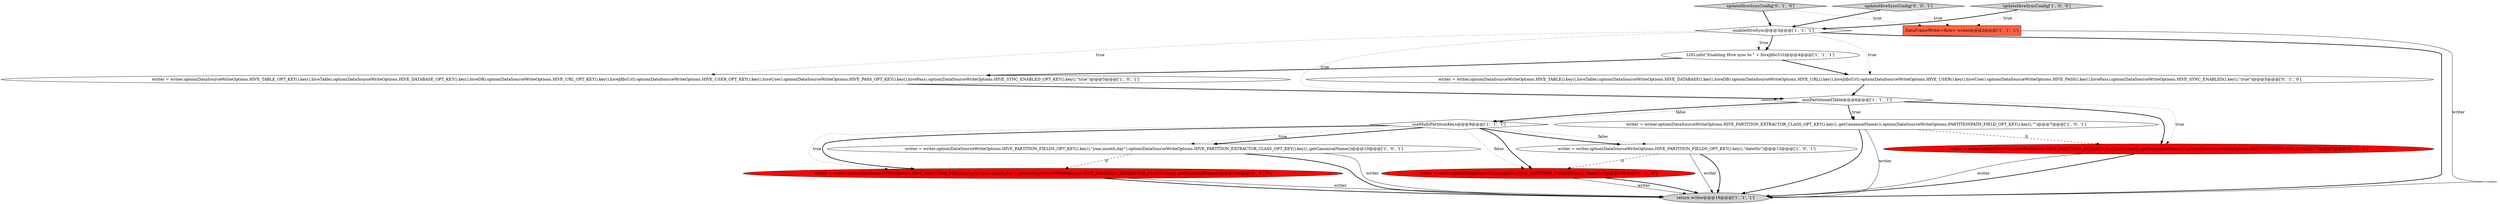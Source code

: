 digraph {
0 [style = filled, label = "writer = writer.option(DataSourceWriteOptions.HIVE_TABLE_OPT_KEY().key(),hiveTable).option(DataSourceWriteOptions.HIVE_DATABASE_OPT_KEY().key(),hiveDB).option(DataSourceWriteOptions.HIVE_URL_OPT_KEY().key(),hiveJdbcUrl).option(DataSourceWriteOptions.HIVE_USER_OPT_KEY().key(),hiveUser).option(DataSourceWriteOptions.HIVE_PASS_OPT_KEY().key(),hivePass).option(DataSourceWriteOptions.HIVE_SYNC_ENABLED_OPT_KEY().key(),\"true\")@@@5@@@['1', '0', '1']", fillcolor = white, shape = ellipse image = "AAA0AAABBB1BBB"];
10 [style = filled, label = "useMultiPartitionKeys@@@9@@@['1', '1', '1']", fillcolor = white, shape = diamond image = "AAA0AAABBB1BBB"];
14 [style = filled, label = "writer = writer.option(DataSourceWriteOptions.HIVE_PARTITION_FIELDS().key(),\"dateStr\")@@@13@@@['0', '1', '0']", fillcolor = red, shape = ellipse image = "AAA1AAABBB2BBB"];
3 [style = filled, label = "enableHiveSync@@@3@@@['1', '1', '1']", fillcolor = white, shape = diamond image = "AAA0AAABBB1BBB"];
12 [style = filled, label = "updateHiveSyncConfig['0', '1', '0']", fillcolor = lightgray, shape = diamond image = "AAA0AAABBB2BBB"];
15 [style = filled, label = "writer = writer.option(DataSourceWriteOptions.HIVE_PARTITION_FIELDS().key(),\"year,month,day\").option(DataSourceWriteOptions.HIVE_PARTITION_EXTRACTOR_CLASS().key(),.getCanonicalName())@@@10@@@['0', '1', '0']", fillcolor = red, shape = ellipse image = "AAA1AAABBB2BBB"];
1 [style = filled, label = "LOG.info(\"Enabling Hive sync to \" + hiveJdbcUrl)@@@4@@@['1', '1', '1']", fillcolor = white, shape = ellipse image = "AAA0AAABBB1BBB"];
8 [style = filled, label = "nonPartitionedTable@@@6@@@['1', '1', '1']", fillcolor = white, shape = diamond image = "AAA0AAABBB1BBB"];
2 [style = filled, label = "DataFrameWriter<Row> writer@@@2@@@['1', '1', '1']", fillcolor = tomato, shape = box image = "AAA0AAABBB1BBB"];
4 [style = filled, label = "updateHiveSyncConfig['1', '0', '0']", fillcolor = lightgray, shape = diamond image = "AAA0AAABBB1BBB"];
5 [style = filled, label = "writer = writer.option(DataSourceWriteOptions.HIVE_PARTITION_FIELDS_OPT_KEY().key(),\"dateStr\")@@@13@@@['1', '0', '1']", fillcolor = white, shape = ellipse image = "AAA0AAABBB1BBB"];
6 [style = filled, label = "return writer@@@16@@@['1', '1', '1']", fillcolor = lightgray, shape = ellipse image = "AAA0AAABBB1BBB"];
9 [style = filled, label = "writer = writer.option(DataSourceWriteOptions.HIVE_PARTITION_EXTRACTOR_CLASS_OPT_KEY().key(),.getCanonicalName()).option(DataSourceWriteOptions.PARTITIONPATH_FIELD_OPT_KEY().key(),\"\")@@@7@@@['1', '0', '1']", fillcolor = white, shape = ellipse image = "AAA0AAABBB1BBB"];
11 [style = filled, label = "writer = writer.option(DataSourceWriteOptions.HIVE_PARTITION_EXTRACTOR_CLASS().key(),.getCanonicalName()).option(DataSourceWriteOptions.PARTITIONPATH_FIELD().key(),\"\")@@@7@@@['0', '1', '0']", fillcolor = red, shape = ellipse image = "AAA1AAABBB2BBB"];
13 [style = filled, label = "writer = writer.option(DataSourceWriteOptions.HIVE_TABLE().key(),hiveTable).option(DataSourceWriteOptions.HIVE_DATABASE().key(),hiveDB).option(DataSourceWriteOptions.HIVE_URL().key(),hiveJdbcUrl).option(DataSourceWriteOptions.HIVE_USER().key(),hiveUser).option(DataSourceWriteOptions.HIVE_PASS().key(),hivePass).option(DataSourceWriteOptions.HIVE_SYNC_ENABLED().key(),\"true\")@@@5@@@['0', '1', '0']", fillcolor = white, shape = ellipse image = "AAA0AAABBB2BBB"];
7 [style = filled, label = "writer = writer.option(DataSourceWriteOptions.HIVE_PARTITION_FIELDS_OPT_KEY().key(),\"year,month,day\").option(DataSourceWriteOptions.HIVE_PARTITION_EXTRACTOR_CLASS_OPT_KEY().key(),.getCanonicalName())@@@10@@@['1', '0', '1']", fillcolor = white, shape = ellipse image = "AAA0AAABBB1BBB"];
16 [style = filled, label = "updateHiveSyncConfig['0', '0', '1']", fillcolor = lightgray, shape = diamond image = "AAA0AAABBB3BBB"];
9->6 [style = solid, label="writer"];
16->3 [style = bold, label=""];
8->10 [style = bold, label=""];
4->3 [style = bold, label=""];
5->14 [style = dashed, label="0"];
16->2 [style = dotted, label="true"];
10->15 [style = bold, label=""];
3->1 [style = bold, label=""];
10->14 [style = bold, label=""];
11->6 [style = solid, label="writer"];
11->6 [style = bold, label=""];
12->2 [style = dotted, label="true"];
14->6 [style = solid, label="writer"];
10->14 [style = dotted, label="false"];
3->6 [style = bold, label=""];
15->6 [style = bold, label=""];
1->0 [style = bold, label=""];
7->6 [style = solid, label="writer"];
8->10 [style = dotted, label="false"];
10->5 [style = dotted, label="false"];
10->7 [style = bold, label=""];
1->13 [style = bold, label=""];
4->2 [style = dotted, label="true"];
9->6 [style = bold, label=""];
10->15 [style = dotted, label="true"];
5->6 [style = solid, label="writer"];
10->5 [style = bold, label=""];
5->6 [style = bold, label=""];
7->6 [style = bold, label=""];
0->8 [style = bold, label=""];
3->0 [style = dotted, label="true"];
8->9 [style = bold, label=""];
7->15 [style = dashed, label="0"];
8->11 [style = dotted, label="true"];
15->6 [style = solid, label="writer"];
9->11 [style = dashed, label="0"];
12->3 [style = bold, label=""];
8->9 [style = dotted, label="true"];
13->8 [style = bold, label=""];
3->8 [style = dotted, label="true"];
8->11 [style = bold, label=""];
3->1 [style = dotted, label="true"];
14->6 [style = bold, label=""];
10->7 [style = dotted, label="true"];
2->6 [style = solid, label="writer"];
3->13 [style = dotted, label="true"];
}
